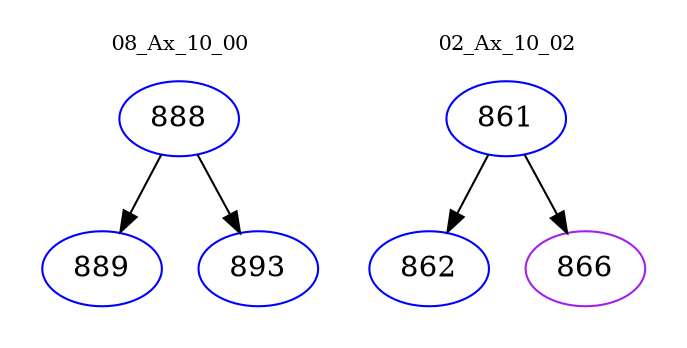 digraph{
subgraph cluster_0 {
color = white
label = "08_Ax_10_00";
fontsize=10;
T0_888 [label="888", color="blue"]
T0_888 -> T0_889 [color="black"]
T0_889 [label="889", color="blue"]
T0_888 -> T0_893 [color="black"]
T0_893 [label="893", color="blue"]
}
subgraph cluster_1 {
color = white
label = "02_Ax_10_02";
fontsize=10;
T1_861 [label="861", color="blue"]
T1_861 -> T1_862 [color="black"]
T1_862 [label="862", color="blue"]
T1_861 -> T1_866 [color="black"]
T1_866 [label="866", color="purple"]
}
}
